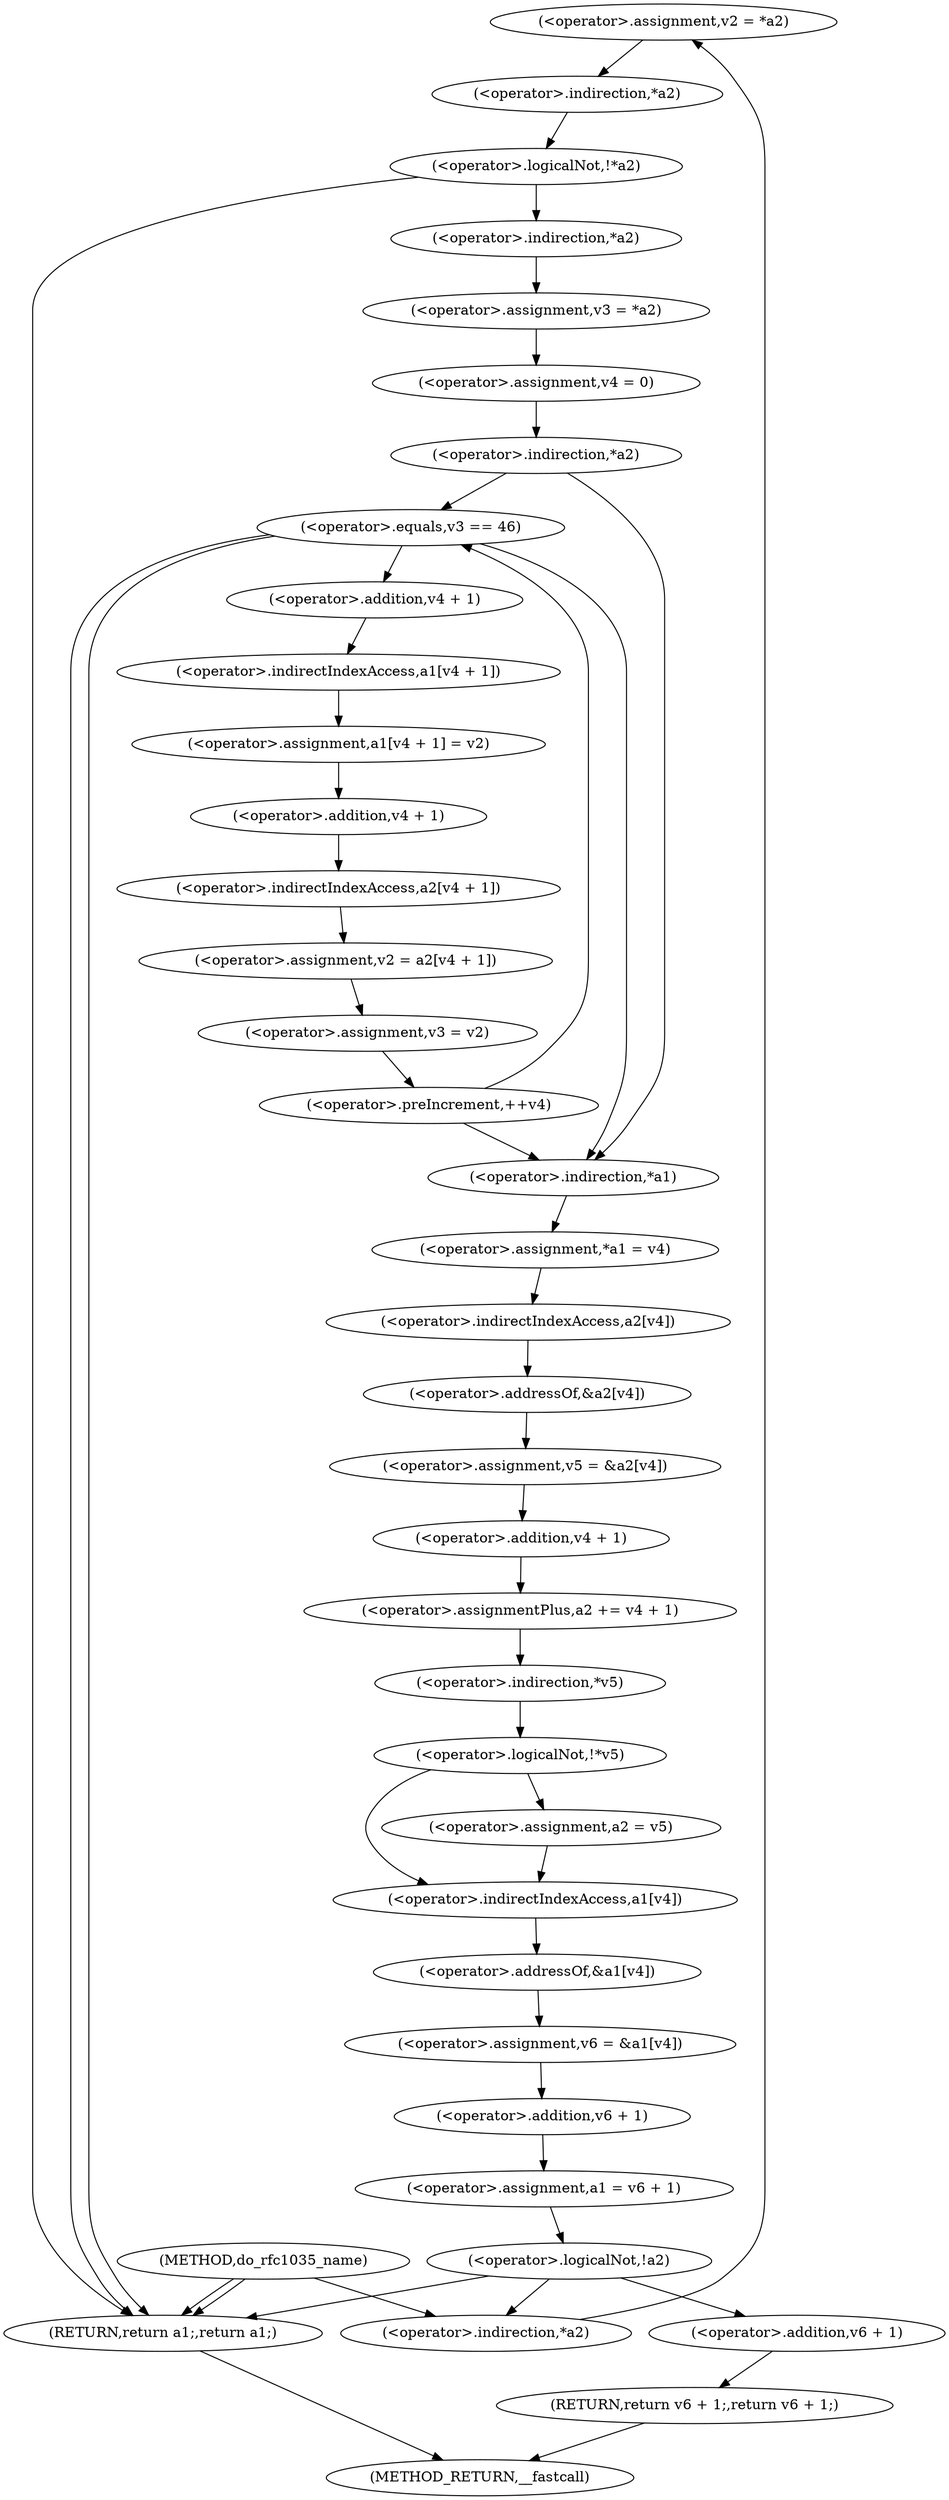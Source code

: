 digraph do_rfc1035_name {  
"1000121" [label = "(<operator>.assignment,v2 = *a2)" ]
"1000123" [label = "(<operator>.indirection,*a2)" ]
"1000126" [label = "(<operator>.logicalNot,!*a2)" ]
"1000127" [label = "(<operator>.indirection,*a2)" ]
"1000130" [label = "(<operator>.assignment,v3 = *a2)" ]
"1000132" [label = "(<operator>.indirection,*a2)" ]
"1000134" [label = "(<operator>.assignment,v4 = 0)" ]
"1000138" [label = "(<operator>.indirection,*a2)" ]
"1000144" [label = "(<operator>.equals,v3 == 46)" ]
"1000148" [label = "(<operator>.assignment,a1[v4 + 1] = v2)" ]
"1000149" [label = "(<operator>.indirectIndexAccess,a1[v4 + 1])" ]
"1000151" [label = "(<operator>.addition,v4 + 1)" ]
"1000155" [label = "(<operator>.assignment,v2 = a2[v4 + 1])" ]
"1000157" [label = "(<operator>.indirectIndexAccess,a2[v4 + 1])" ]
"1000159" [label = "(<operator>.addition,v4 + 1)" ]
"1000162" [label = "(<operator>.assignment,v3 = v2)" ]
"1000165" [label = "(<operator>.preIncrement,++v4)" ]
"1000168" [label = "(<operator>.assignment,*a1 = v4)" ]
"1000169" [label = "(<operator>.indirection,*a1)" ]
"1000172" [label = "(<operator>.assignment,v5 = &a2[v4])" ]
"1000174" [label = "(<operator>.addressOf,&a2[v4])" ]
"1000175" [label = "(<operator>.indirectIndexAccess,a2[v4])" ]
"1000178" [label = "(<operator>.assignmentPlus,a2 += v4 + 1)" ]
"1000180" [label = "(<operator>.addition,v4 + 1)" ]
"1000184" [label = "(<operator>.logicalNot,!*v5)" ]
"1000185" [label = "(<operator>.indirection,*v5)" ]
"1000187" [label = "(<operator>.assignment,a2 = v5)" ]
"1000190" [label = "(<operator>.assignment,v6 = &a1[v4])" ]
"1000192" [label = "(<operator>.addressOf,&a1[v4])" ]
"1000193" [label = "(<operator>.indirectIndexAccess,a1[v4])" ]
"1000196" [label = "(<operator>.assignment,a1 = v6 + 1)" ]
"1000198" [label = "(<operator>.addition,v6 + 1)" ]
"1000202" [label = "(<operator>.logicalNot,!a2)" ]
"1000204" [label = "(RETURN,return v6 + 1;,return v6 + 1;)" ]
"1000205" [label = "(<operator>.addition,v6 + 1)" ]
"1000208" [label = "(RETURN,return a1;,return a1;)" ]
"1000106" [label = "(METHOD,do_rfc1035_name)" ]
"1000210" [label = "(METHOD_RETURN,__fastcall)" ]
  "1000121" -> "1000127" 
  "1000123" -> "1000121" 
  "1000126" -> "1000208" 
  "1000126" -> "1000132" 
  "1000127" -> "1000126" 
  "1000130" -> "1000134" 
  "1000132" -> "1000130" 
  "1000134" -> "1000138" 
  "1000138" -> "1000144" 
  "1000138" -> "1000169" 
  "1000144" -> "1000169" 
  "1000144" -> "1000208" 
  "1000144" -> "1000208" 
  "1000144" -> "1000151" 
  "1000148" -> "1000159" 
  "1000149" -> "1000148" 
  "1000151" -> "1000149" 
  "1000155" -> "1000162" 
  "1000157" -> "1000155" 
  "1000159" -> "1000157" 
  "1000162" -> "1000165" 
  "1000165" -> "1000144" 
  "1000165" -> "1000169" 
  "1000168" -> "1000175" 
  "1000169" -> "1000168" 
  "1000172" -> "1000180" 
  "1000174" -> "1000172" 
  "1000175" -> "1000174" 
  "1000178" -> "1000185" 
  "1000180" -> "1000178" 
  "1000184" -> "1000187" 
  "1000184" -> "1000193" 
  "1000185" -> "1000184" 
  "1000187" -> "1000193" 
  "1000190" -> "1000198" 
  "1000192" -> "1000190" 
  "1000193" -> "1000192" 
  "1000196" -> "1000202" 
  "1000198" -> "1000196" 
  "1000202" -> "1000123" 
  "1000202" -> "1000208" 
  "1000202" -> "1000205" 
  "1000204" -> "1000210" 
  "1000205" -> "1000204" 
  "1000208" -> "1000210" 
  "1000106" -> "1000123" 
  "1000106" -> "1000208" 
  "1000106" -> "1000208" 
}
